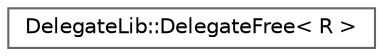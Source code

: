 digraph "Graphical Class Hierarchy"
{
 // LATEX_PDF_SIZE
  bgcolor="transparent";
  edge [fontname=Helvetica,fontsize=10,labelfontname=Helvetica,labelfontsize=10];
  node [fontname=Helvetica,fontsize=10,shape=box,height=0.2,width=0.4];
  rankdir="LR";
  Node0 [id="Node000000",label="DelegateLib::DelegateFree\< R \>",height=0.2,width=0.4,color="grey40", fillcolor="white", style="filled",URL="$struct_delegate_lib_1_1_delegate_free.html",tooltip=" "];
}
